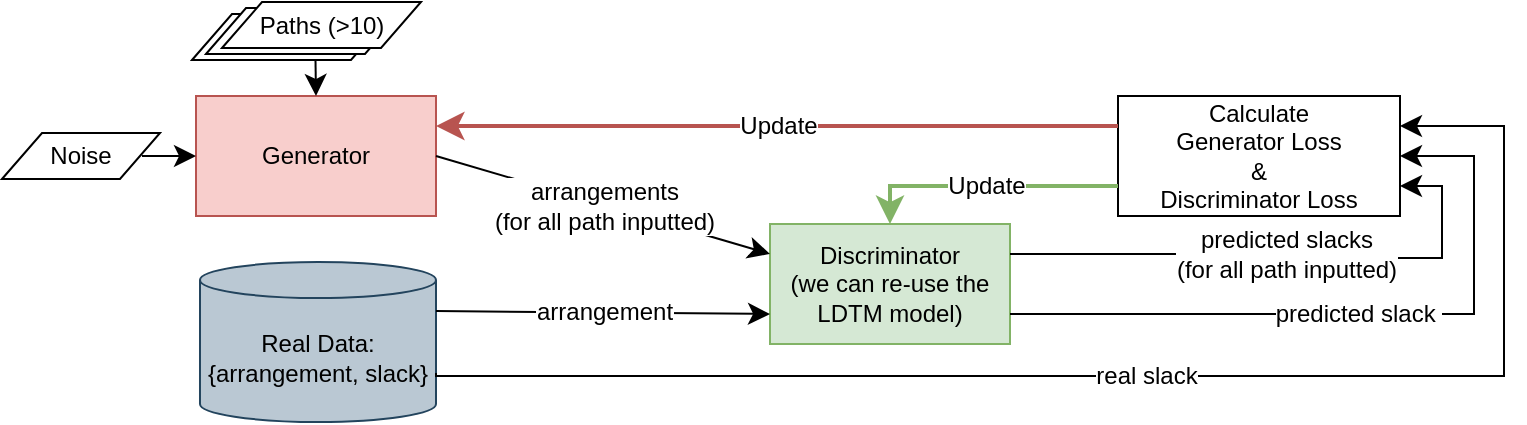 <mxfile version="24.4.0" type="github">
  <diagram name="Page-1" id="ymLmdRIbzBYODP3hA8Bi">
    <mxGraphModel dx="1491" dy="971" grid="0" gridSize="10" guides="1" tooltips="1" connect="1" arrows="1" fold="1" page="0" pageScale="1" pageWidth="850" pageHeight="1100" math="0" shadow="0">
      <root>
        <mxCell id="0" />
        <mxCell id="1" parent="0" />
        <mxCell id="lxLlIVYKr5coCof-v2dZ-1" value="Real Data:&lt;div&gt;{arrangement, slack}&lt;/div&gt;" style="shape=cylinder3;whiteSpace=wrap;html=1;boundedLbl=1;backgroundOutline=1;size=9.0;fillColor=#bac8d3;strokeColor=#23445d;" vertex="1" parent="1">
          <mxGeometry x="-4" y="147" width="118" height="80" as="geometry" />
        </mxCell>
        <mxCell id="lxLlIVYKr5coCof-v2dZ-4" value="Generator" style="rounded=0;whiteSpace=wrap;html=1;fillColor=#f8cecc;strokeColor=#b85450;" vertex="1" parent="1">
          <mxGeometry x="-6" y="64" width="120" height="60" as="geometry" />
        </mxCell>
        <mxCell id="lxLlIVYKr5coCof-v2dZ-15" style="edgeStyle=none;curved=1;rounded=0;orthogonalLoop=1;jettySize=auto;html=1;exitX=1;exitY=0.5;exitDx=0;exitDy=0;exitPerimeter=0;entryX=0;entryY=0.5;entryDx=0;entryDy=0;fontSize=12;startSize=8;endSize=8;" edge="1" parent="1" target="lxLlIVYKr5coCof-v2dZ-4">
          <mxGeometry relative="1" as="geometry">
            <mxPoint x="-33" y="94" as="sourcePoint" />
          </mxGeometry>
        </mxCell>
        <mxCell id="lxLlIVYKr5coCof-v2dZ-17" style="edgeStyle=none;curved=1;rounded=0;orthogonalLoop=1;jettySize=auto;html=1;exitX=0.25;exitY=1;exitDx=0;exitDy=0;exitPerimeter=0;entryX=0.5;entryY=0;entryDx=0;entryDy=0;fontSize=12;startSize=8;endSize=8;" edge="1" parent="1" target="lxLlIVYKr5coCof-v2dZ-4">
          <mxGeometry relative="1" as="geometry">
            <mxPoint x="53.75" y="46" as="sourcePoint" />
          </mxGeometry>
        </mxCell>
        <mxCell id="lxLlIVYKr5coCof-v2dZ-18" value="Discriminator&lt;div&gt;(we can re-use the LDTM model)&lt;/div&gt;" style="rounded=0;whiteSpace=wrap;html=1;fillColor=#d5e8d4;strokeColor=#82b366;" vertex="1" parent="1">
          <mxGeometry x="281" y="128" width="120" height="60" as="geometry" />
        </mxCell>
        <mxCell id="lxLlIVYKr5coCof-v2dZ-23" value="Paths (&amp;gt;10)" style="shape=parallelogram;perimeter=parallelogramPerimeter;whiteSpace=wrap;html=1;fixedSize=1;" vertex="1" parent="1">
          <mxGeometry x="-8" y="23" width="99.5" height="23" as="geometry" />
        </mxCell>
        <mxCell id="lxLlIVYKr5coCof-v2dZ-26" value="Noise" style="shape=parallelogram;perimeter=parallelogramPerimeter;whiteSpace=wrap;html=1;fixedSize=1;" vertex="1" parent="1">
          <mxGeometry x="-103" y="82.5" width="79" height="23" as="geometry" />
        </mxCell>
        <mxCell id="lxLlIVYKr5coCof-v2dZ-27" value="" style="endArrow=classic;html=1;rounded=0;fontSize=12;startSize=8;endSize=8;curved=1;exitX=1;exitY=0;exitDx=0;exitDy=24.5;exitPerimeter=0;entryX=0;entryY=0.75;entryDx=0;entryDy=0;" edge="1" parent="1" source="lxLlIVYKr5coCof-v2dZ-1" target="lxLlIVYKr5coCof-v2dZ-18">
          <mxGeometry relative="1" as="geometry">
            <mxPoint x="293" y="200" as="sourcePoint" />
            <mxPoint x="393" y="200" as="targetPoint" />
          </mxGeometry>
        </mxCell>
        <mxCell id="lxLlIVYKr5coCof-v2dZ-28" value="arrangement" style="edgeLabel;resizable=0;html=1;fontSize=12;;align=center;verticalAlign=middle;" connectable="0" vertex="1" parent="lxLlIVYKr5coCof-v2dZ-27">
          <mxGeometry relative="1" as="geometry" />
        </mxCell>
        <mxCell id="lxLlIVYKr5coCof-v2dZ-29" value="" style="endArrow=classic;html=1;rounded=0;fontSize=12;startSize=8;endSize=8;curved=1;exitX=1;exitY=0.5;exitDx=0;exitDy=0;entryX=0;entryY=0.25;entryDx=0;entryDy=0;" edge="1" parent="1" source="lxLlIVYKr5coCof-v2dZ-4" target="lxLlIVYKr5coCof-v2dZ-18">
          <mxGeometry relative="1" as="geometry">
            <mxPoint x="94" y="224" as="sourcePoint" />
            <mxPoint x="226" y="179" as="targetPoint" />
          </mxGeometry>
        </mxCell>
        <mxCell id="lxLlIVYKr5coCof-v2dZ-30" value="arrangements&lt;div&gt;(for all path inputted)&lt;/div&gt;" style="edgeLabel;resizable=0;html=1;fontSize=12;;align=center;verticalAlign=middle;" connectable="0" vertex="1" parent="lxLlIVYKr5coCof-v2dZ-29">
          <mxGeometry relative="1" as="geometry" />
        </mxCell>
        <mxCell id="lxLlIVYKr5coCof-v2dZ-31" value="" style="endArrow=classic;html=1;rounded=0;fontSize=12;startSize=8;endSize=8;edgeStyle=orthogonalEdgeStyle;entryX=1;entryY=0.25;entryDx=0;entryDy=0;exitX=1;exitY=0;exitDx=0;exitDy=55.5;exitPerimeter=0;" edge="1" parent="1" source="lxLlIVYKr5coCof-v2dZ-1" target="lxLlIVYKr5coCof-v2dZ-38">
          <mxGeometry relative="1" as="geometry">
            <mxPoint x="120" y="235" as="sourcePoint" />
            <mxPoint x="631" y="391" as="targetPoint" />
            <Array as="points">
              <mxPoint x="648" y="204" />
              <mxPoint x="648" y="79" />
            </Array>
          </mxGeometry>
        </mxCell>
        <mxCell id="lxLlIVYKr5coCof-v2dZ-32" value="real slack" style="edgeLabel;resizable=0;html=1;fontSize=12;;align=center;verticalAlign=middle;" connectable="0" vertex="1" parent="lxLlIVYKr5coCof-v2dZ-31">
          <mxGeometry relative="1" as="geometry" />
        </mxCell>
        <mxCell id="lxLlIVYKr5coCof-v2dZ-33" value="" style="endArrow=classic;html=1;rounded=0;fontSize=12;startSize=8;endSize=8;exitX=1;exitY=0.25;exitDx=0;exitDy=0;edgeStyle=orthogonalEdgeStyle;entryX=1;entryY=0.75;entryDx=0;entryDy=0;" edge="1" parent="1" source="lxLlIVYKr5coCof-v2dZ-18" target="lxLlIVYKr5coCof-v2dZ-38">
          <mxGeometry relative="1" as="geometry">
            <mxPoint x="124" y="104" as="sourcePoint" />
            <mxPoint x="583" y="113" as="targetPoint" />
            <Array as="points">
              <mxPoint x="551" y="143" />
              <mxPoint x="551" y="145" />
              <mxPoint x="617" y="145" />
              <mxPoint x="617" y="109" />
            </Array>
          </mxGeometry>
        </mxCell>
        <mxCell id="lxLlIVYKr5coCof-v2dZ-34" value="predicted slacks&lt;br&gt;&lt;div&gt;(for all path inputted)&lt;/div&gt;" style="edgeLabel;resizable=0;html=1;fontSize=12;;align=center;verticalAlign=middle;" connectable="0" vertex="1" parent="lxLlIVYKr5coCof-v2dZ-33">
          <mxGeometry relative="1" as="geometry" />
        </mxCell>
        <mxCell id="lxLlIVYKr5coCof-v2dZ-35" value="" style="endArrow=classic;html=1;rounded=0;fontSize=12;startSize=8;endSize=8;exitX=1;exitY=0.75;exitDx=0;exitDy=0;edgeStyle=orthogonalEdgeStyle;entryX=1;entryY=0.5;entryDx=0;entryDy=0;" edge="1" parent="1" source="lxLlIVYKr5coCof-v2dZ-18" target="lxLlIVYKr5coCof-v2dZ-38">
          <mxGeometry relative="1" as="geometry">
            <mxPoint x="411" y="153" as="sourcePoint" />
            <mxPoint x="672" y="304" as="targetPoint" />
            <Array as="points">
              <mxPoint x="633" y="173" />
              <mxPoint x="633" y="94" />
            </Array>
          </mxGeometry>
        </mxCell>
        <mxCell id="lxLlIVYKr5coCof-v2dZ-36" value="predicted slack&amp;nbsp;" style="edgeLabel;resizable=0;html=1;fontSize=12;;align=center;verticalAlign=middle;" connectable="0" vertex="1" parent="lxLlIVYKr5coCof-v2dZ-35">
          <mxGeometry relative="1" as="geometry" />
        </mxCell>
        <mxCell id="lxLlIVYKr5coCof-v2dZ-38" value="Calculate&lt;div&gt;Generator Loss&lt;/div&gt;&lt;div&gt;&amp;amp;&lt;/div&gt;&lt;div&gt;Discriminator Loss&lt;/div&gt;" style="rounded=0;whiteSpace=wrap;html=1;" vertex="1" parent="1">
          <mxGeometry x="455" y="64" width="141" height="60" as="geometry" />
        </mxCell>
        <mxCell id="lxLlIVYKr5coCof-v2dZ-48" value="" style="endArrow=classic;html=1;rounded=0;fontSize=12;startSize=8;endSize=8;entryX=0.5;entryY=0;entryDx=0;entryDy=0;edgeStyle=orthogonalEdgeStyle;fillColor=#d5e8d4;strokeColor=#82b366;gradientColor=#97d077;strokeWidth=2;exitX=0;exitY=0.75;exitDx=0;exitDy=0;" edge="1" parent="1" source="lxLlIVYKr5coCof-v2dZ-38" target="lxLlIVYKr5coCof-v2dZ-18">
          <mxGeometry relative="1" as="geometry">
            <mxPoint x="427" y="225" as="sourcePoint" />
            <mxPoint x="680" y="200" as="targetPoint" />
          </mxGeometry>
        </mxCell>
        <mxCell id="lxLlIVYKr5coCof-v2dZ-49" value="Update" style="edgeLabel;resizable=0;html=1;fontSize=12;;align=center;verticalAlign=middle;" connectable="0" vertex="1" parent="lxLlIVYKr5coCof-v2dZ-48">
          <mxGeometry relative="1" as="geometry" />
        </mxCell>
        <mxCell id="lxLlIVYKr5coCof-v2dZ-52" value="" style="endArrow=classic;html=1;rounded=0;fontSize=12;startSize=8;endSize=8;curved=1;entryX=1;entryY=0.25;entryDx=0;entryDy=0;fillColor=#f8cecc;strokeColor=#b85450;gradientColor=#ea6b66;strokeWidth=2;exitX=0;exitY=0.25;exitDx=0;exitDy=0;" edge="1" parent="1" source="lxLlIVYKr5coCof-v2dZ-38" target="lxLlIVYKr5coCof-v2dZ-4">
          <mxGeometry relative="1" as="geometry">
            <mxPoint x="367" y="68" as="sourcePoint" />
            <mxPoint x="562" y="200" as="targetPoint" />
          </mxGeometry>
        </mxCell>
        <mxCell id="lxLlIVYKr5coCof-v2dZ-53" value="Update" style="edgeLabel;resizable=0;html=1;fontSize=12;;align=center;verticalAlign=middle;" connectable="0" vertex="1" parent="lxLlIVYKr5coCof-v2dZ-52">
          <mxGeometry relative="1" as="geometry" />
        </mxCell>
        <mxCell id="lxLlIVYKr5coCof-v2dZ-54" value="Paths (&amp;gt;10)" style="shape=parallelogram;perimeter=parallelogramPerimeter;whiteSpace=wrap;html=1;fixedSize=1;" vertex="1" parent="1">
          <mxGeometry x="-1" y="20" width="99.5" height="23" as="geometry" />
        </mxCell>
        <mxCell id="lxLlIVYKr5coCof-v2dZ-55" value="Paths (&amp;gt;10)" style="shape=parallelogram;perimeter=parallelogramPerimeter;whiteSpace=wrap;html=1;fixedSize=1;" vertex="1" parent="1">
          <mxGeometry x="7" y="17" width="99.5" height="23" as="geometry" />
        </mxCell>
      </root>
    </mxGraphModel>
  </diagram>
</mxfile>
